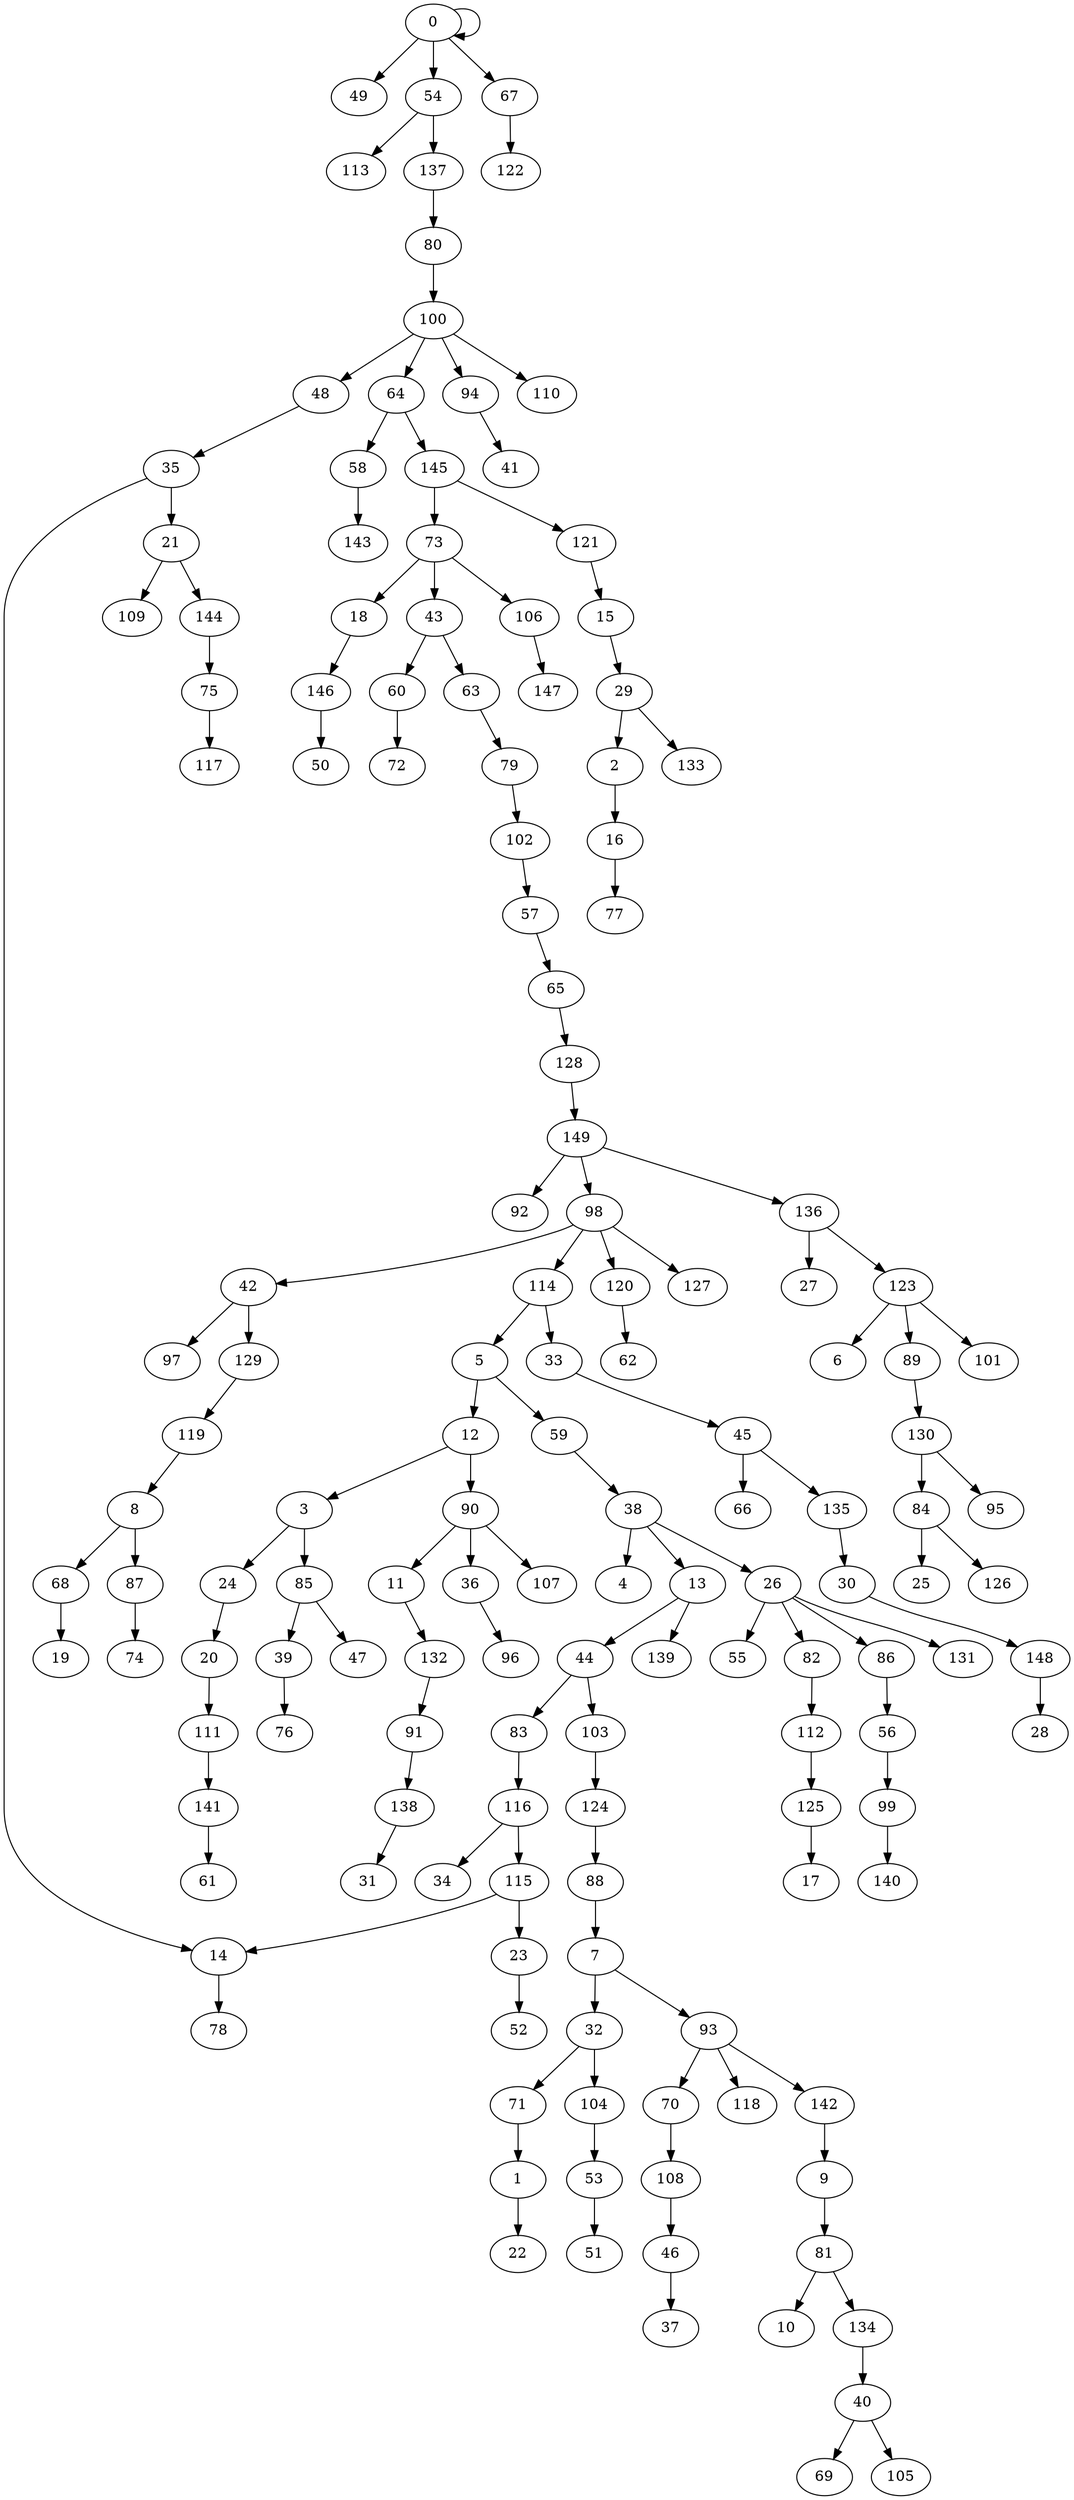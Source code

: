 digraph {
	graph [bb="0,0,1018,2412"];
	node [label="\N"];
	0	[height=0.5,
		pos="352,2394",
		width=0.75];
	0 -> 0	[pos="e,371.9,2381.6 371.9,2406.4 384.69,2409.7 397,2405.5 397,2394 397,2385.6 390.5,2381.1 382.04,2380.6"];
	49	[height=0.5,
		pos="280,2322",
		width=0.75];
	0 -> 49	[pos="e,294.8,2337.4 337.43,2378.8 327.25,2368.9 313.48,2355.5 301.97,2344.4"];
	54	[height=0.5,
		pos="352,2322",
		width=0.75];
	0 -> 54	[pos="e,352,2340.1 352,2375.7 352,2368 352,2358.7 352,2350.1"];
	67	[height=0.5,
		pos="424,2322",
		width=0.75];
	0 -> 67	[pos="e,409.2,2337.4 366.57,2378.8 376.75,2368.9 390.52,2355.5 402.03,2344.4"];
	1	[height=0.5,
		pos="523,306",
		width=0.75];
	22	[height=0.5,
		pos="523,234",
		width=0.75];
	1 -> 22	[pos="e,523,252.1 523,287.7 523,279.98 523,270.71 523,262.11"];
	2	[height=0.5,
		pos="507,1674",
		width=0.75];
	16	[height=0.5,
		pos="507,1602",
		width=0.75];
	2 -> 16	[pos="e,507,1620.1 507,1655.7 507,1648 507,1638.7 507,1630.1"];
	3	[height=0.5,
		pos="307,954",
		width=0.75];
	24	[height=0.5,
		pos="235,882",
		width=0.75];
	3 -> 24	[pos="e,249.8,897.38 292.43,938.83 282.25,928.94 268.48,915.55 256.97,904.36"];
	85	[height=0.5,
		pos="307,882",
		width=0.75];
	3 -> 85	[pos="e,307,900.1 307,935.7 307,927.98 307,918.71 307,910.11"];
	4	[height=0.5,
		pos="595,882",
		width=0.75];
	5	[height=0.5,
		pos="540,1098",
		width=0.75];
	12	[height=0.5,
		pos="451,1026",
		width=0.75];
	5 -> 12	[pos="e,467.97,1040.3 523.26,1083.8 509.92,1073.3 491.04,1058.5 475.92,1046.6"];
	59	[height=0.5,
		pos="544,1026",
		width=0.75];
	5 -> 59	[pos="e,543.02,1044.1 540.99,1079.7 541.43,1072 541.96,1062.7 542.45,1054.1"];
	6	[height=0.5,
		pos="827,1098",
		width=0.75];
	7	[height=0.5,
		pos="595,522",
		width=0.75];
	32	[height=0.5,
		pos="595,450",
		width=0.75];
	7 -> 32	[pos="e,595,468.1 595,503.7 595,495.98 595,486.71 595,478.11"];
	93	[height=0.5,
		pos="703,450",
		width=0.75];
	7 -> 93	[pos="e,684.4,463.05 613.81,508.81 631,497.67 656.62,481.06 675.99,468.5"];
	8	[height=0.5,
		pos="127,954",
		width=0.75];
	68	[height=0.5,
		pos="55,882",
		width=0.75];
	8 -> 68	[pos="e,69.796,897.38 112.43,938.83 102.25,928.94 88.476,915.55 76.969,904.36"];
	87	[height=0.5,
		pos="127,882",
		width=0.75];
	8 -> 87	[pos="e,127,900.1 127,935.7 127,927.98 127,918.71 127,910.11"];
	9	[height=0.5,
		pos="811,306",
		width=0.75];
	81	[height=0.5,
		pos="811,234",
		width=0.75];
	9 -> 81	[pos="e,811,252.1 811,287.7 811,279.98 811,270.71 811,262.11"];
	10	[height=0.5,
		pos="775,162",
		width=0.75];
	11	[height=0.5,
		pos="379,882",
		width=0.75];
	132	[height=0.5,
		pos="415,810",
		width=0.75];
	11 -> 132	[pos="e,406.7,827.15 387.35,864.76 391.71,856.28 397.15,845.71 402.04,836.2"];
	12 -> 3	[pos="e,328.33,965.37 429.75,1014.7 405.4,1002.8 365.28,983.33 337.57,969.86"];
	90	[height=0.5,
		pos="451,954",
		width=0.75];
	12 -> 90	[pos="e,451,972.1 451,1007.7 451,999.98 451,990.71 451,982.11"];
	13	[height=0.5,
		pos="667,882",
		width=0.75];
	44	[height=0.5,
		pos="559,810",
		width=0.75];
	13 -> 44	[pos="e,577.6,823.05 648.19,868.81 631,857.67 605.38,841.06 586.01,828.5"];
	139	[height=0.5,
		pos="631,810",
		width=0.75];
	13 -> 139	[pos="e,639.3,827.15 658.65,864.76 654.29,856.28 648.85,845.71 643.96,836.2"];
	14	[height=0.5,
		pos="244,522",
		width=0.75];
	78	[height=0.5,
		pos="244,450",
		width=0.75];
	14 -> 78	[pos="e,244,468.1 244,503.7 244,495.98 244,486.71 244,478.11"];
	15	[height=0.5,
		pos="523,1818",
		width=0.75];
	29	[height=0.5,
		pos="532,1746",
		width=0.75];
	15 -> 29	[pos="e,529.78,1764.3 525.18,1800.1 526.17,1792.3 527.37,1783 528.48,1774.4"];
	77	[height=0.5,
		pos="507,1530",
		width=0.75];
	16 -> 77	[pos="e,507,1548.1 507,1583.7 507,1576 507,1566.7 507,1558.1"];
	17	[height=0.5,
		pos="775,594",
		width=0.75];
	18	[height=0.5,
		pos="262,1818",
		width=0.75];
	146	[height=0.5,
		pos="244,1746",
		width=0.75];
	18 -> 146	[pos="e,248.32,1763.8 257.64,1800.1 255.61,1792.1 253.14,1782.5 250.86,1773.7"];
	19	[height=0.5,
		pos="55,810",
		width=0.75];
	20	[height=0.5,
		pos="199,810",
		width=0.75];
	111	[height=0.5,
		pos="199,738",
		width=0.75];
	20 -> 111	[pos="e,199,756.1 199,791.7 199,783.98 199,774.71 199,766.11"];
	21	[height=0.5,
		pos="106,1890",
		width=0.75];
	109	[height=0.5,
		pos="70,1818",
		width=0.75];
	21 -> 109	[pos="e,78.304,1835.1 97.65,1872.8 93.288,1864.3 87.853,1853.7 82.959,1844.2"];
	144	[height=0.5,
		pos="142,1818",
		width=0.75];
	21 -> 144	[pos="e,133.7,1835.1 114.35,1872.8 118.71,1864.3 124.15,1853.7 129.04,1844.2"];
	23	[height=0.5,
		pos="523,522",
		width=0.75];
	52	[height=0.5,
		pos="523,450",
		width=0.75];
	23 -> 52	[pos="e,523,468.1 523,503.7 523,495.98 523,486.71 523,478.11"];
	24 -> 20	[pos="e,207.3,827.15 226.65,864.76 222.29,856.28 216.85,845.71 211.96,836.2"];
	25	[height=0.5,
		pos="901,882",
		width=0.75];
	26	[height=0.5,
		pos="757,882",
		width=0.75];
	55	[height=0.5,
		pos="703,810",
		width=0.75];
	26 -> 55	[pos="e,714.95,826.49 745.02,865.46 738.02,856.4 729.06,844.79 721.21,834.61"];
	82	[height=0.5,
		pos="775,810",
		width=0.75];
	26 -> 82	[pos="e,770.68,827.79 761.36,864.05 763.39,856.14 765.86,846.54 768.14,837.69"];
	86	[height=0.5,
		pos="847,810",
		width=0.75];
	26 -> 86	[pos="e,830.15,824.11 773.93,867.83 787.5,857.27 806.76,842.3 822.09,830.37"];
	131	[height=0.5,
		pos="919,810",
		width=0.75];
	26 -> 131	[pos="e,897.78,821.28 778.22,870.72 783.05,868.45 788.18,866.1 793,864 832.5,846.79 843.5,845.21 883,828 884.81,827.21 886.66,826.39 888.52,\
825.55"];
	27	[height=0.5,
		pos="786,1170",
		width=0.75];
	28	[height=0.5,
		pos="991,738",
		width=0.75];
	29 -> 2	[pos="e,513.06,1692 526.08,1728.4 523.22,1720.4 519.73,1710.6 516.52,1701.6"];
	133	[height=0.5,
		pos="579,1674",
		width=0.75];
	29 -> 133	[pos="e,568.38,1690.8 542.67,1729.1 548.55,1720.3 555.99,1709.3 562.61,1699.4"];
	30	[height=0.5,
		pos="829,882",
		width=0.75];
	148	[height=0.5,
		pos="991,810",
		width=0.75];
	30 -> 148	[pos="e,969.78,821.28 850.22,870.72 855.05,868.45 860.18,866.1 865,864 904.5,846.79 915.5,845.21 955,828 956.81,827.21 958.66,826.39 960.52,\
825.55"];
	31	[height=0.5,
		pos="379,594",
		width=0.75];
	71	[height=0.5,
		pos="523,378",
		width=0.75];
	32 -> 71	[pos="e,537.8,393.38 580.43,434.83 570.25,424.94 556.48,411.55 544.97,400.36"];
	104	[height=0.5,
		pos="595,378",
		width=0.75];
	32 -> 104	[pos="e,595,396.1 595,431.7 595,423.98 595,414.71 595,406.11"];
	33	[height=0.5,
		pos="612,1098",
		width=0.75];
	45	[height=0.5,
		pos="730,1026",
		width=0.75];
	33 -> 45	[pos="e,710.49,1038.6 631.49,1085.4 650.62,1074.1 680,1056.7 701.71,1043.8"];
	34	[height=0.5,
		pos="451,594",
		width=0.75];
	35	[height=0.5,
		pos="106,1962",
		width=0.75];
	35 -> 14	[pos="e,217.42,525.88 87.536,1948.5 57.167,1926.3 0,1876.8 0,1819 0,1819 0,1819 0,665 0,570.32 138.92,537.68 207.12,527.35"];
	35 -> 21	[pos="e,106,1908.1 106,1943.7 106,1936 106,1926.7 106,1918.1"];
	36	[height=0.5,
		pos="451,882",
		width=0.75];
	96	[height=0.5,
		pos="487,810",
		width=0.75];
	36 -> 96	[pos="e,478.7,827.15 459.35,864.76 463.71,856.28 469.15,845.71 474.04,836.2"];
	37	[height=0.5,
		pos="667,162",
		width=0.75];
	38	[height=0.5,
		pos="622,954",
		width=0.75];
	38 -> 4	[pos="e,601.54,899.96 615.6,936.41 612.49,928.34 608.67,918.43 605.17,909.35"];
	38 -> 13	[pos="e,656.83,898.82 632.21,937.12 637.85,928.34 644.97,917.26 651.3,907.42"];
	38 -> 26	[pos="e,736.4,893.68 642.8,942.22 665.46,930.47 701.89,911.57 727.5,898.3"];
	39	[height=0.5,
		pos="271,810",
		width=0.75];
	76	[height=0.5,
		pos="271,738",
		width=0.75];
	39 -> 76	[pos="e,271,756.1 271,791.7 271,783.98 271,774.71 271,766.11"];
	40	[height=0.5,
		pos="847,90",
		width=0.75];
	69	[height=0.5,
		pos="811,18",
		width=0.75];
	40 -> 69	[pos="e,819.3,35.147 838.65,72.765 834.29,64.283 828.85,53.714 823.96,44.197"];
	105	[height=0.5,
		pos="883,18",
		width=0.75];
	40 -> 105	[pos="e,874.7,35.147 855.35,72.765 859.71,64.283 865.15,53.714 870.04,44.197"];
	41	[height=0.5,
		pos="424,1962",
		width=0.75];
	42	[height=0.5,
		pos="342,1170",
		width=0.75];
	97	[height=0.5,
		pos="270,1098",
		width=0.75];
	42 -> 97	[pos="e,284.8,1113.4 327.43,1154.8 317.25,1144.9 303.48,1131.5 291.97,1120.4"];
	129	[height=0.5,
		pos="342,1098",
		width=0.75];
	42 -> 129	[pos="e,342,1116.1 342,1151.7 342,1144 342,1134.7 342,1126.1"];
	43	[height=0.5,
		pos="352,1818",
		width=0.75];
	60	[height=0.5,
		pos="316,1746",
		width=0.75];
	43 -> 60	[pos="e,324.3,1763.1 343.65,1800.8 339.29,1792.3 333.85,1781.7 328.96,1772.2"];
	63	[height=0.5,
		pos="388,1746",
		width=0.75];
	43 -> 63	[pos="e,379.7,1763.1 360.35,1800.8 364.71,1792.3 370.15,1781.7 375.04,1772.2"];
	83	[height=0.5,
		pos="523,738",
		width=0.75];
	44 -> 83	[pos="e,531.3,755.15 550.65,792.76 546.29,784.28 540.85,773.71 535.96,764.2"];
	103	[height=0.5,
		pos="595,738",
		width=0.75];
	44 -> 103	[pos="e,586.7,755.15 567.35,792.76 571.71,784.28 577.15,773.71 582.04,764.2"];
	66	[height=0.5,
		pos="730,954",
		width=0.75];
	45 -> 66	[pos="e,730,972.1 730,1007.7 730,999.98 730,990.71 730,982.11"];
	135	[height=0.5,
		pos="820,954",
		width=0.75];
	45 -> 135	[pos="e,803.15,968.11 746.93,1011.8 760.5,1001.3 779.76,986.3 795.09,974.37"];
	46	[height=0.5,
		pos="667,234",
		width=0.75];
	46 -> 37	[pos="e,667,180.1 667,215.7 667,207.98 667,198.71 667,190.11"];
	47	[height=0.5,
		pos="343,810",
		width=0.75];
	48	[height=0.5,
		pos="106,2034",
		width=0.75];
	48 -> 35	[pos="e,106,1980.1 106,2015.7 106,2008 106,1998.7 106,1990.1"];
	50	[height=0.5,
		pos="244,1674",
		width=0.75];
	51	[height=0.5,
		pos="595,234",
		width=0.75];
	53	[height=0.5,
		pos="595,306",
		width=0.75];
	53 -> 51	[pos="e,595,252.1 595,287.7 595,279.98 595,270.71 595,262.11"];
	113	[height=0.5,
		pos="280,2250",
		width=0.75];
	54 -> 113	[pos="e,294.8,2265.4 337.43,2306.8 327.25,2296.9 313.48,2283.5 301.97,2272.4"];
	137	[height=0.5,
		pos="352,2250",
		width=0.75];
	54 -> 137	[pos="e,352,2268.1 352,2303.7 352,2296 352,2286.7 352,2278.1"];
	56	[height=0.5,
		pos="847,738",
		width=0.75];
	99	[height=0.5,
		pos="847,666",
		width=0.75];
	56 -> 99	[pos="e,847,684.1 847,719.7 847,711.98 847,702.71 847,694.11"];
	57	[height=0.5,
		pos="410,1530",
		width=0.75];
	65	[height=0.5,
		pos="425,1458",
		width=0.75];
	57 -> 65	[pos="e,421.3,1476.3 413.63,1512.1 415.3,1504.3 417.32,1494.8 419.2,1486.1"];
	58	[height=0.5,
		pos="280,1962",
		width=0.75];
	143	[height=0.5,
		pos="280,1890",
		width=0.75];
	58 -> 143	[pos="e,280,1908.1 280,1943.7 280,1936 280,1926.7 280,1918.1"];
	59 -> 38	[pos="e,606.62,968.8 559.41,1011.2 570.73,1001 586.31,987.03 599.09,975.56"];
	72	[height=0.5,
		pos="316,1674",
		width=0.75];
	60 -> 72	[pos="e,316,1692.1 316,1727.7 316,1720 316,1710.7 316,1702.1"];
	61	[height=0.5,
		pos="199,594",
		width=0.75];
	62	[height=0.5,
		pos="684,1098",
		width=0.75];
	79	[height=0.5,
		pos="388,1674",
		width=0.75];
	63 -> 79	[pos="e,388,1692.1 388,1727.7 388,1720 388,1710.7 388,1702.1"];
	64	[height=0.5,
		pos="316,2034",
		width=0.75];
	64 -> 58	[pos="e,288.3,1979.1 307.65,2016.8 303.29,2008.3 297.85,1997.7 292.96,1988.2"];
	145	[height=0.5,
		pos="352,1962",
		width=0.75];
	64 -> 145	[pos="e,343.7,1979.1 324.35,2016.8 328.71,2008.3 334.15,1997.7 339.04,1988.2"];
	128	[height=0.5,
		pos="470,1386",
		width=0.75];
	65 -> 128	[pos="e,459.83,1402.8 435.21,1441.1 440.85,1432.3 447.97,1421.3 454.3,1411.4"];
	122	[height=0.5,
		pos="424,2250",
		width=0.75];
	67 -> 122	[pos="e,424,2268.1 424,2303.7 424,2296 424,2286.7 424,2278.1"];
	68 -> 19	[pos="e,55,828.1 55,863.7 55,855.98 55,846.71 55,838.11"];
	70	[height=0.5,
		pos="667,378",
		width=0.75];
	108	[height=0.5,
		pos="667,306",
		width=0.75];
	70 -> 108	[pos="e,667,324.1 667,359.7 667,351.98 667,342.71 667,334.11"];
	71 -> 1	[pos="e,523,324.1 523,359.7 523,351.98 523,342.71 523,334.11"];
	73	[height=0.5,
		pos="352,1890",
		width=0.75];
	73 -> 18	[pos="e,278.85,1832.1 335.07,1875.8 321.5,1865.3 302.24,1850.3 286.91,1838.4"];
	73 -> 43	[pos="e,352,1836.1 352,1871.7 352,1864 352,1854.7 352,1846.1"];
	106	[height=0.5,
		pos="442,1818",
		width=0.75];
	73 -> 106	[pos="e,425.15,1832.1 368.93,1875.8 382.5,1865.3 401.76,1850.3 417.09,1838.4"];
	74	[height=0.5,
		pos="127,810",
		width=0.75];
	75	[height=0.5,
		pos="142,1746",
		width=0.75];
	117	[height=0.5,
		pos="142,1674",
		width=0.75];
	75 -> 117	[pos="e,142,1692.1 142,1727.7 142,1720 142,1710.7 142,1702.1"];
	102	[height=0.5,
		pos="410,1602",
		width=0.75];
	79 -> 102	[pos="e,404.72,1619.8 393.33,1656.1 395.84,1648.1 398.9,1638.3 401.7,1629.4"];
	80	[height=0.5,
		pos="352,2178",
		width=0.75];
	100	[height=0.5,
		pos="352,2106",
		width=0.75];
	80 -> 100	[pos="e,352,2124.1 352,2159.7 352,2152 352,2142.7 352,2134.1"];
	81 -> 10	[pos="e,783.3,179.15 802.65,216.76 798.29,208.28 792.85,197.71 787.96,188.2"];
	134	[height=0.5,
		pos="847,162",
		width=0.75];
	81 -> 134	[pos="e,838.7,179.15 819.35,216.76 823.71,208.28 829.15,197.71 834.04,188.2"];
	112	[height=0.5,
		pos="775,738",
		width=0.75];
	82 -> 112	[pos="e,775,756.1 775,791.7 775,783.98 775,774.71 775,766.11"];
	116	[height=0.5,
		pos="523,666",
		width=0.75];
	83 -> 116	[pos="e,523,684.1 523,719.7 523,711.98 523,702.71 523,694.11"];
	84	[height=0.5,
		pos="901,954",
		width=0.75];
	84 -> 25	[pos="e,901,900.1 901,935.7 901,927.98 901,918.71 901,910.11"];
	126	[height=0.5,
		pos="973,882",
		width=0.75];
	84 -> 126	[pos="e,958.2,897.38 915.57,938.83 925.75,928.94 939.52,915.55 951.03,904.36"];
	85 -> 39	[pos="e,279.3,827.15 298.65,864.76 294.29,856.28 288.85,845.71 283.96,836.2"];
	85 -> 47	[pos="e,334.7,827.15 315.35,864.76 319.71,856.28 325.15,845.71 330.04,836.2"];
	86 -> 56	[pos="e,847,756.1 847,791.7 847,783.98 847,774.71 847,766.11"];
	87 -> 74	[pos="e,127,828.1 127,863.7 127,855.98 127,846.71 127,838.11"];
	88	[height=0.5,
		pos="595,594",
		width=0.75];
	88 -> 7	[pos="e,595,540.1 595,575.7 595,567.98 595,558.71 595,550.11"];
	89	[height=0.5,
		pos="899,1098",
		width=0.75];
	130	[height=0.5,
		pos="901,1026",
		width=0.75];
	89 -> 130	[pos="e,900.51,1044.1 899.49,1079.7 899.71,1072 899.98,1062.7 900.23,1054.1"];
	90 -> 11	[pos="e,393.8,897.38 436.43,938.83 426.25,928.94 412.48,915.55 400.97,904.36"];
	90 -> 36	[pos="e,451,900.1 451,935.7 451,927.98 451,918.71 451,910.11"];
	107	[height=0.5,
		pos="523,882",
		width=0.75];
	90 -> 107	[pos="e,508.2,897.38 465.57,938.83 475.75,928.94 489.52,915.55 501.03,904.36"];
	91	[height=0.5,
		pos="406,738",
		width=0.75];
	138	[height=0.5,
		pos="397,666",
		width=0.75];
	91 -> 138	[pos="e,399.22,684.28 403.82,720.05 402.83,712.35 401.63,703.03 400.52,694.36"];
	92	[height=0.5,
		pos="524,1242",
		width=0.75];
	93 -> 70	[pos="e,675.3,395.15 694.65,432.76 690.29,424.28 684.85,413.71 679.96,404.2"];
	118	[height=0.5,
		pos="739,378",
		width=0.75];
	93 -> 118	[pos="e,730.7,395.15 711.35,432.76 715.71,424.28 721.15,413.71 726.04,404.2"];
	142	[height=0.5,
		pos="811,378",
		width=0.75];
	93 -> 142	[pos="e,792.4,391.05 721.81,436.81 739,425.67 764.62,409.06 783.99,396.5"];
	94	[height=0.5,
		pos="388,2034",
		width=0.75];
	94 -> 41	[pos="e,415.7,1979.1 396.35,2016.8 400.71,2008.3 406.15,1997.7 411.04,1988.2"];
	95	[height=0.5,
		pos="973,954",
		width=0.75];
	98	[height=0.5,
		pos="596,1242",
		width=0.75];
	98 -> 42	[pos="e,368,1175.5 575.36,1230.4 570.41,1228.1 565.08,1225.8 560,1224 497.45,1201.9 421.62,1185.7 377.88,1177.4"];
	114	[height=0.5,
		pos="560,1170",
		width=0.75];
	98 -> 114	[pos="e,568.3,1187.1 587.65,1224.8 583.29,1216.3 577.85,1205.7 572.96,1196.2"];
	120	[height=0.5,
		pos="632,1170",
		width=0.75];
	98 -> 120	[pos="e,623.7,1187.1 604.35,1224.8 608.71,1216.3 614.15,1205.7 619.04,1196.2"];
	127	[height=0.5,
		pos="704,1170",
		width=0.75];
	98 -> 127	[pos="e,685.4,1183.1 614.81,1228.8 632,1217.7 657.62,1201.1 676.99,1188.5"];
	140	[height=0.5,
		pos="847,594",
		width=0.75];
	99 -> 140	[pos="e,847,612.1 847,647.7 847,639.98 847,630.71 847,622.11"];
	100 -> 48	[pos="e,130.39,2041.9 327.51,2098 283.4,2085.5 190.5,2059 140.16,2044.7"];
	100 -> 64	[pos="e,324.3,2051.1 343.65,2088.8 339.29,2080.3 333.85,2069.7 328.96,2060.2"];
	100 -> 94	[pos="e,379.7,2051.1 360.35,2088.8 364.71,2080.3 370.15,2069.7 375.04,2060.2"];
	110	[height=0.5,
		pos="460,2034",
		width=0.75];
	100 -> 110	[pos="e,441.4,2047.1 370.81,2092.8 388,2081.7 413.62,2065.1 432.99,2052.5"];
	101	[height=0.5,
		pos="971,1098",
		width=0.75];
	102 -> 57	[pos="e,410,1548.1 410,1583.7 410,1576 410,1566.7 410,1558.1"];
	124	[height=0.5,
		pos="595,666",
		width=0.75];
	103 -> 124	[pos="e,595,684.1 595,719.7 595,711.98 595,702.71 595,694.11"];
	104 -> 53	[pos="e,595,324.1 595,359.7 595,351.98 595,342.71 595,334.11"];
	147	[height=0.5,
		pos="460,1746",
		width=0.75];
	106 -> 147	[pos="e,455.68,1763.8 446.36,1800.1 448.39,1792.1 450.86,1782.5 453.14,1773.7"];
	108 -> 46	[pos="e,667,252.1 667,287.7 667,279.98 667,270.71 667,262.11"];
	141	[height=0.5,
		pos="199,666",
		width=0.75];
	111 -> 141	[pos="e,199,684.1 199,719.7 199,711.98 199,702.71 199,694.11"];
	125	[height=0.5,
		pos="775,666",
		width=0.75];
	112 -> 125	[pos="e,775,684.1 775,719.7 775,711.98 775,702.71 775,694.11"];
	114 -> 5	[pos="e,544.8,1115.8 555.16,1152.1 552.9,1144.1 550.15,1134.5 547.63,1125.7"];
	114 -> 33	[pos="e,600.49,1114.5 571.54,1153.5 578.27,1144.4 586.9,1132.8 594.46,1122.6"];
	115	[height=0.5,
		pos="523,594",
		width=0.75];
	115 -> 14	[pos="e,270.42,526.75 502.39,582.29 497.44,579.99 492.1,577.74 487,576 415.59,551.7 328.49,535.89 280.36,528.29"];
	115 -> 23	[pos="e,523,540.1 523,575.7 523,567.98 523,558.71 523,550.11"];
	116 -> 34	[pos="e,465.8,609.38 508.43,650.83 498.25,640.94 484.48,627.55 472.97,616.36"];
	116 -> 115	[pos="e,523,612.1 523,647.7 523,639.98 523,630.71 523,622.11"];
	119	[height=0.5,
		pos="271,1026",
		width=0.75];
	119 -> 8	[pos="e,148.33,965.37 249.75,1014.7 225.4,1002.8 185.28,983.33 157.57,969.86"];
	120 -> 62	[pos="e,672.49,1114.5 643.54,1153.5 650.27,1144.4 658.9,1132.8 666.46,1122.6"];
	121	[height=0.5,
		pos="469,1890",
		width=0.75];
	121 -> 15	[pos="e,511.05,1834.5 480.98,1873.5 487.98,1864.4 496.94,1852.8 504.79,1842.6"];
	123	[height=0.5,
		pos="863,1170",
		width=0.75];
	123 -> 6	[pos="e,835.3,1115.1 854.65,1152.8 850.29,1144.3 844.85,1133.7 839.96,1124.2"];
	123 -> 89	[pos="e,890.7,1115.1 871.35,1152.8 875.71,1144.3 881.15,1133.7 886.04,1124.2"];
	123 -> 101	[pos="e,952.4,1111.1 881.81,1156.8 899,1145.7 924.62,1129.1 943.99,1116.5"];
	124 -> 88	[pos="e,595,612.1 595,647.7 595,639.98 595,630.71 595,622.11"];
	125 -> 17	[pos="e,775,612.1 775,647.7 775,639.98 775,630.71 775,622.11"];
	149	[height=0.5,
		pos="560,1314",
		width=0.75];
	128 -> 149	[pos="e,543.15,1328.1 486.93,1371.8 500.5,1361.3 519.76,1346.3 535.09,1334.4"];
	129 -> 119	[pos="e,285.69,1041.5 327.29,1082.5 317.39,1072.7 304.16,1059.7 293.01,1048.7"];
	130 -> 84	[pos="e,901,972.1 901,1007.7 901,999.98 901,990.71 901,982.11"];
	130 -> 95	[pos="e,958.2,969.38 915.57,1010.8 925.75,1000.9 939.52,987.55 951.03,976.36"];
	132 -> 91	[pos="e,408.22,756.28 412.82,792.05 411.83,784.35 410.63,775.03 409.52,766.36"];
	134 -> 40	[pos="e,847,108.1 847,143.7 847,135.98 847,126.71 847,118.11"];
	135 -> 30	[pos="e,826.78,900.28 822.18,936.05 823.17,928.35 824.37,919.03 825.48,910.36"];
	136	[height=0.5,
		pos="786,1242",
		width=0.75];
	136 -> 27	[pos="e,786,1188.1 786,1223.7 786,1216 786,1206.7 786,1198.1"];
	136 -> 123	[pos="e,847.7,1184.9 801.58,1226.8 812.61,1216.8 827.59,1203.2 839.99,1191.9"];
	137 -> 80	[pos="e,352,2196.1 352,2231.7 352,2224 352,2214.7 352,2206.1"];
	138 -> 31	[pos="e,383.32,611.79 392.64,648.05 390.61,640.14 388.14,630.54 385.86,621.69"];
	141 -> 61	[pos="e,199,612.1 199,647.7 199,639.98 199,630.71 199,622.11"];
	142 -> 9	[pos="e,811,324.1 811,359.7 811,351.98 811,342.71 811,334.11"];
	144 -> 75	[pos="e,142,1764.1 142,1799.7 142,1792 142,1782.7 142,1774.1"];
	145 -> 73	[pos="e,352,1908.1 352,1943.7 352,1936 352,1926.7 352,1918.1"];
	145 -> 121	[pos="e,449.35,1902.8 371.58,1949.3 390.48,1938 419.29,1920.7 440.69,1907.9"];
	146 -> 50	[pos="e,244,1692.1 244,1727.7 244,1720 244,1710.7 244,1702.1"];
	148 -> 28	[pos="e,991,756.1 991,791.7 991,783.98 991,774.71 991,766.11"];
	149 -> 92	[pos="e,532.3,1259.1 551.65,1296.8 547.29,1288.3 541.85,1277.7 536.96,1268.2"];
	149 -> 98	[pos="e,587.7,1259.1 568.35,1296.8 572.71,1288.3 578.15,1277.7 583.04,1268.2"];
	149 -> 136	[pos="e,761.99,1250.4 584.19,1305.5 624.63,1293 706.06,1267.8 752.17,1253.5"];
}
